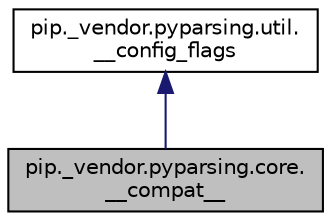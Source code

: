 digraph "pip._vendor.pyparsing.core.__compat__"
{
 // LATEX_PDF_SIZE
  edge [fontname="Helvetica",fontsize="10",labelfontname="Helvetica",labelfontsize="10"];
  node [fontname="Helvetica",fontsize="10",shape=record];
  Node1 [label="pip._vendor.pyparsing.core.\l__compat__",height=0.2,width=0.4,color="black", fillcolor="grey75", style="filled", fontcolor="black",tooltip=" "];
  Node2 -> Node1 [dir="back",color="midnightblue",fontsize="10",style="solid"];
  Node2 [label="pip._vendor.pyparsing.util.\l__config_flags",height=0.2,width=0.4,color="black", fillcolor="white", style="filled",URL="$classpip_1_1__vendor_1_1pyparsing_1_1util_1_1____config__flags.html",tooltip=" "];
}
